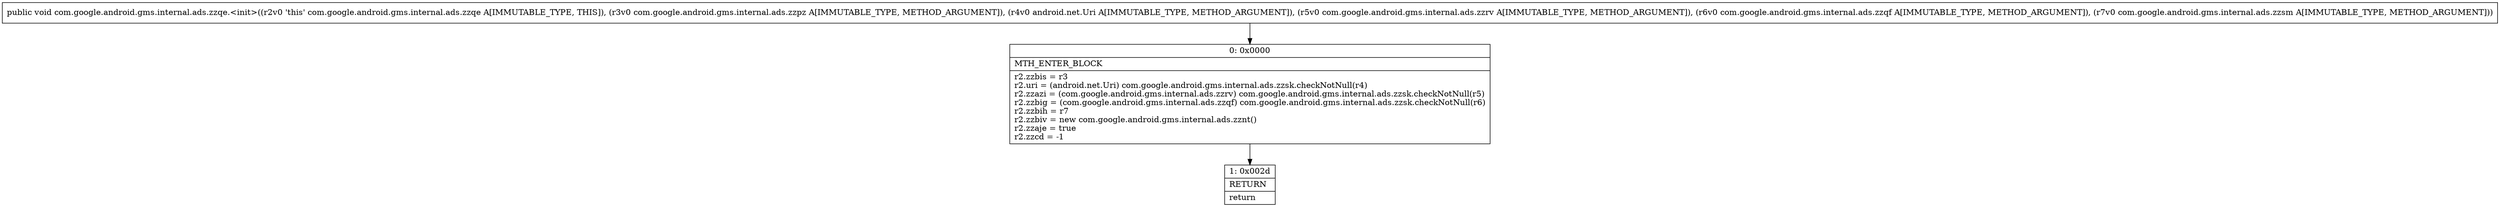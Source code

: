 digraph "CFG forcom.google.android.gms.internal.ads.zzqe.\<init\>(Lcom\/google\/android\/gms\/internal\/ads\/zzpz;Landroid\/net\/Uri;Lcom\/google\/android\/gms\/internal\/ads\/zzrv;Lcom\/google\/android\/gms\/internal\/ads\/zzqf;Lcom\/google\/android\/gms\/internal\/ads\/zzsm;)V" {
Node_0 [shape=record,label="{0\:\ 0x0000|MTH_ENTER_BLOCK\l|r2.zzbis = r3\lr2.uri = (android.net.Uri) com.google.android.gms.internal.ads.zzsk.checkNotNull(r4)\lr2.zzazi = (com.google.android.gms.internal.ads.zzrv) com.google.android.gms.internal.ads.zzsk.checkNotNull(r5)\lr2.zzbig = (com.google.android.gms.internal.ads.zzqf) com.google.android.gms.internal.ads.zzsk.checkNotNull(r6)\lr2.zzbih = r7\lr2.zzbiv = new com.google.android.gms.internal.ads.zznt()\lr2.zzaje = true\lr2.zzcd = \-1\l}"];
Node_1 [shape=record,label="{1\:\ 0x002d|RETURN\l|return\l}"];
MethodNode[shape=record,label="{public void com.google.android.gms.internal.ads.zzqe.\<init\>((r2v0 'this' com.google.android.gms.internal.ads.zzqe A[IMMUTABLE_TYPE, THIS]), (r3v0 com.google.android.gms.internal.ads.zzpz A[IMMUTABLE_TYPE, METHOD_ARGUMENT]), (r4v0 android.net.Uri A[IMMUTABLE_TYPE, METHOD_ARGUMENT]), (r5v0 com.google.android.gms.internal.ads.zzrv A[IMMUTABLE_TYPE, METHOD_ARGUMENT]), (r6v0 com.google.android.gms.internal.ads.zzqf A[IMMUTABLE_TYPE, METHOD_ARGUMENT]), (r7v0 com.google.android.gms.internal.ads.zzsm A[IMMUTABLE_TYPE, METHOD_ARGUMENT])) }"];
MethodNode -> Node_0;
Node_0 -> Node_1;
}

